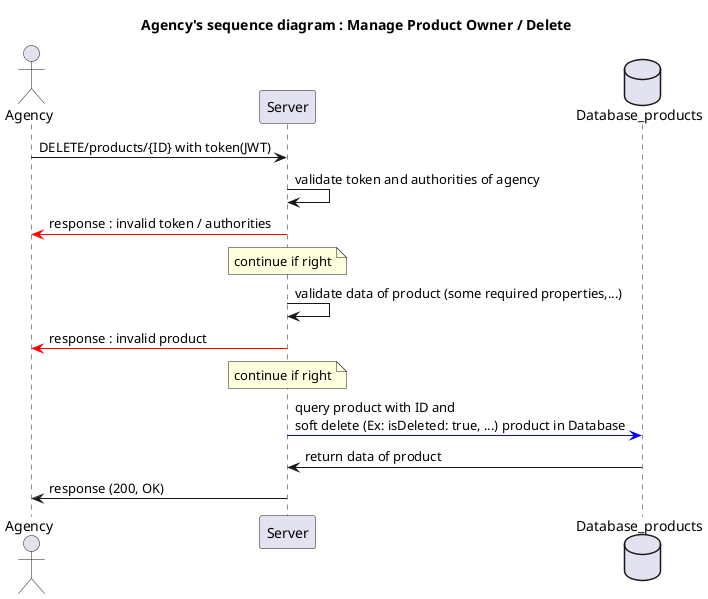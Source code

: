 @startuml Application use cases diagram
title Agency's sequence diagram : Manage Product Owner / Delete

actor Agency
participant Server
database Database_products as DB


Agency -> Server : DELETE/products/{ID} with token(JWT)
Server -> Server: validate token and authorities of agency
Server -[#red]> Agency: response : invalid token / authorities
note over Server : continue if right
Server -> Server : validate data of product (some required properties,...)
Server -[#red]> Agency: response : invalid product
note over Server : continue if right

Server -[#blue]> DB : query product with ID and\nsoft delete (Ex: isDeleted: true, ...) product in Database
DB -> Server : return data of product
Server -> Agency: response (200, OK)
